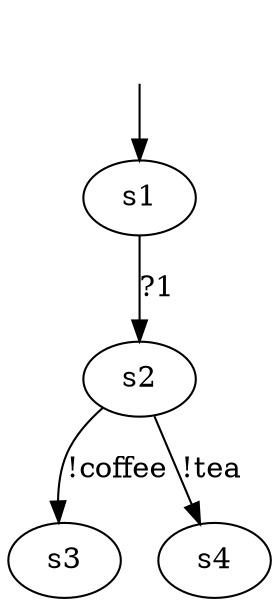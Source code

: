 digraph {
s1 [label=s1];
s2 [label=s2];
s3 [label=s3];
s4 [label=s4];


s1 -> s2  [label="?1"];
s2 -> s3  [label="!coffee"];
s2 -> s4  [label="!tea"];

__start0 [label="", shape=none];
__start0 -> s1  [label=""];
}
